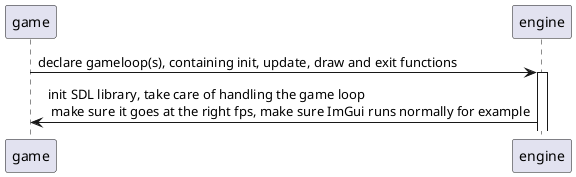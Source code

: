 @startuml
participant game
participant engine

game -> engine ++: declare gameloop(s), containing init, update, draw and exit functions
engine -> game : init SDL library, take care of handling the game loop \n make sure it goes at the right fps, make sure ImGui runs normally for example
@enduml
